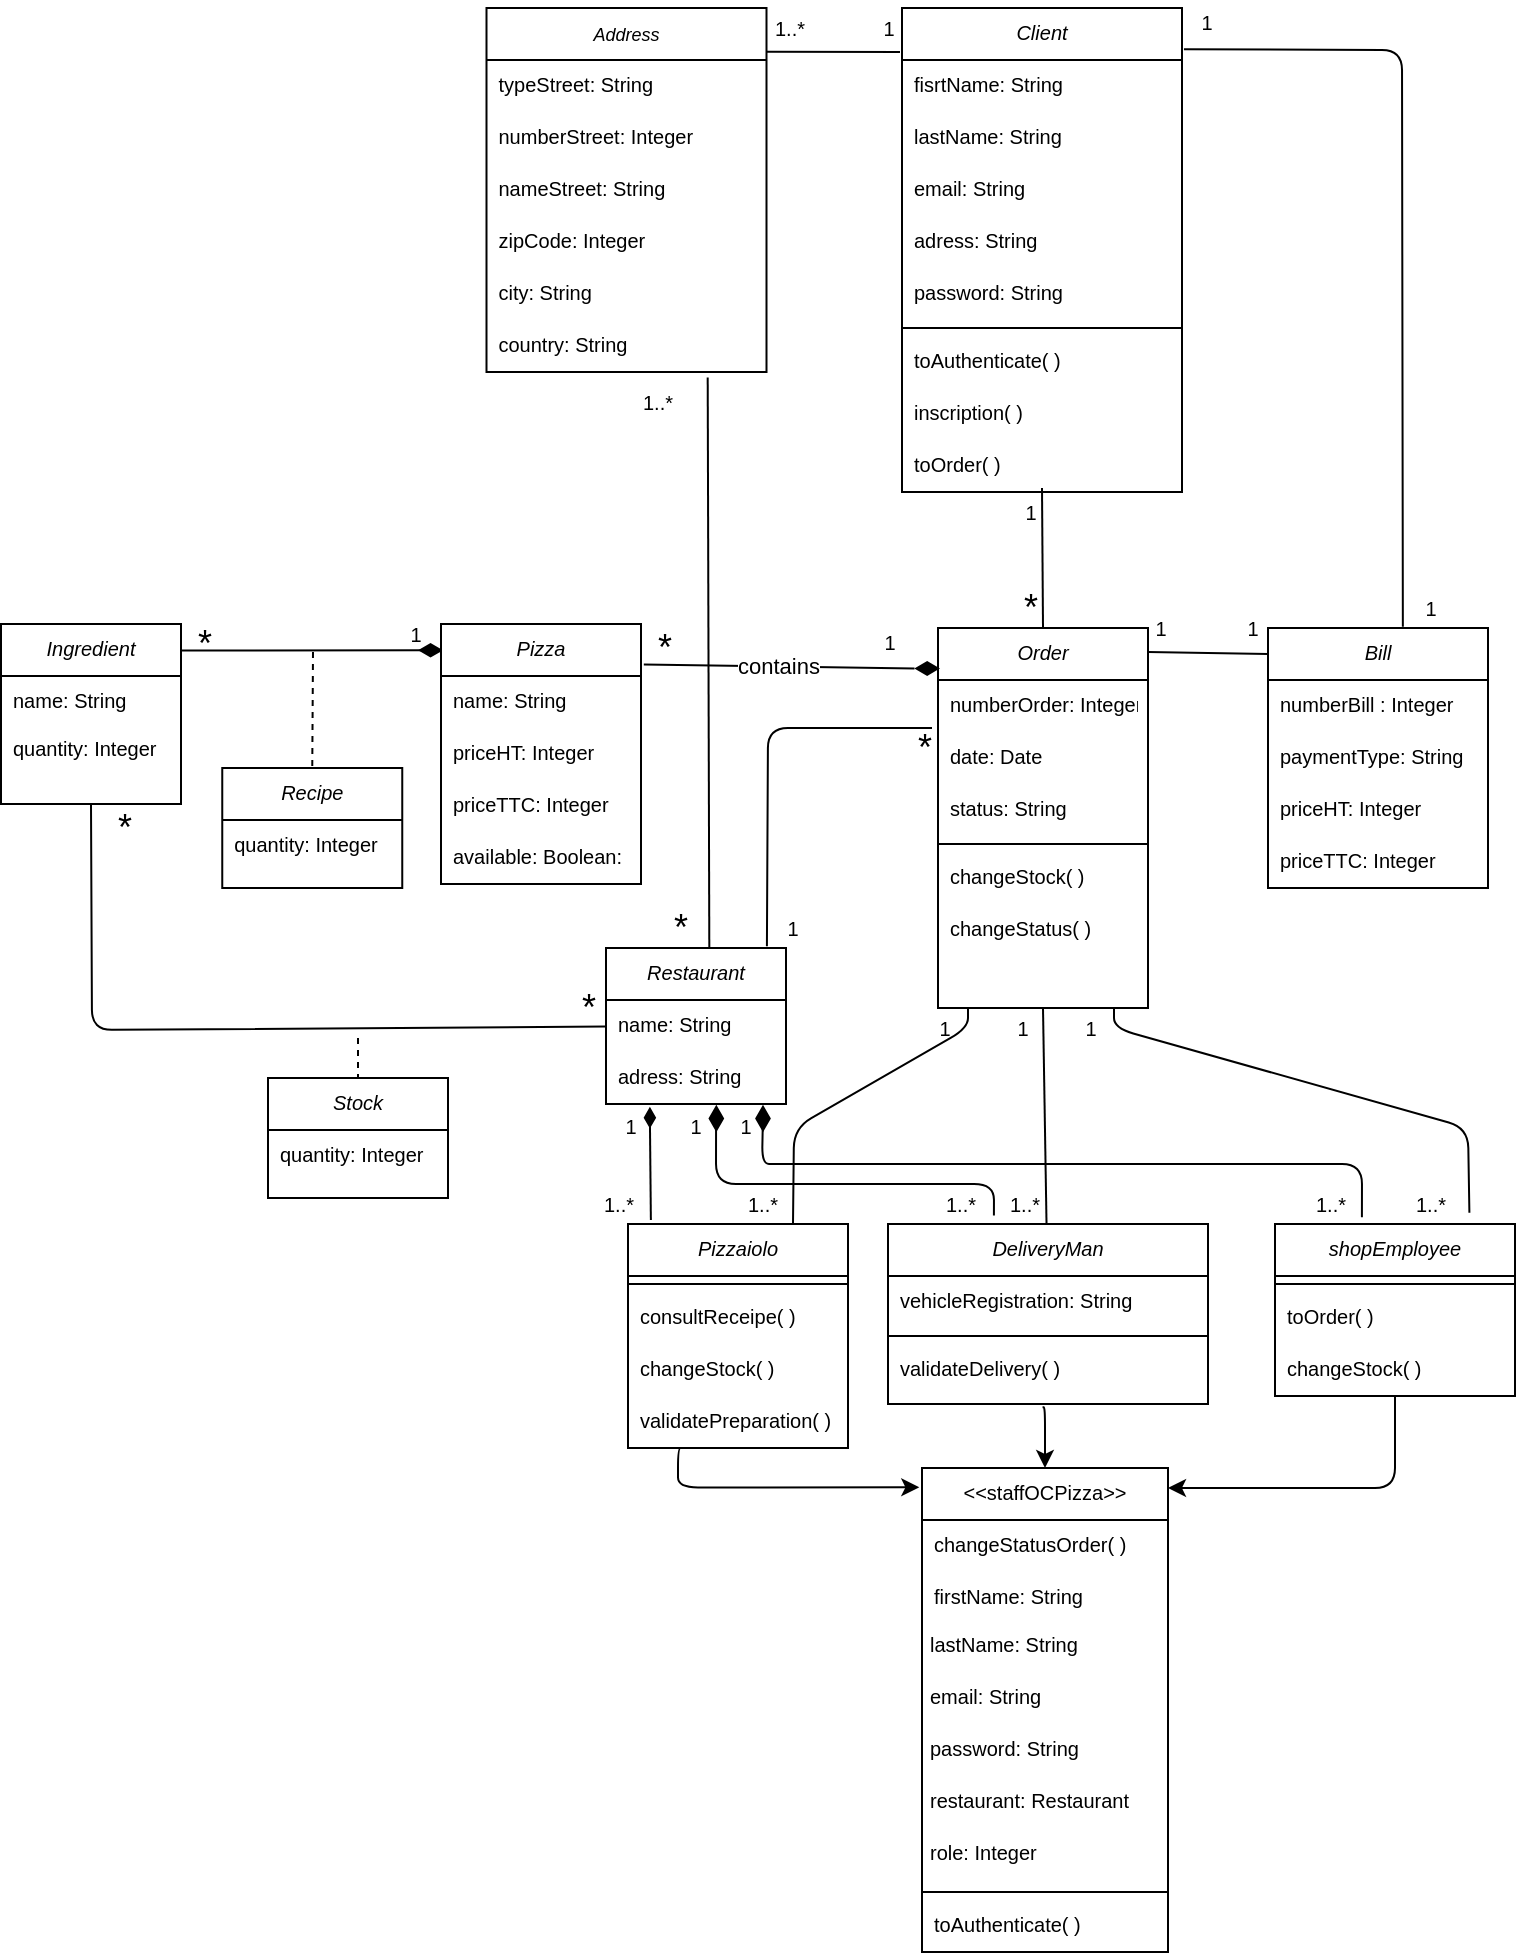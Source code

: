 <mxfile version="13.6.2" type="github"><diagram id="C5RBs43oDa-KdzZeNtuy" name="Page-1"><mxGraphModel dx="820" dy="585" grid="1" gridSize="10" guides="1" tooltips="1" connect="1" arrows="1" fold="1" page="1" pageScale="1" pageWidth="827" pageHeight="1169" math="0" shadow="0"><root><mxCell id="WIyWlLk6GJQsqaUBKTNV-0"/><mxCell id="WIyWlLk6GJQsqaUBKTNV-1" parent="WIyWlLk6GJQsqaUBKTNV-0"/><mxCell id="lugFvvRaNLMIri5eGXb2-1" value="" style="endArrow=none;html=1;entryX=0.613;entryY=-0.005;entryDx=0;entryDy=0;entryPerimeter=0;exitX=1.007;exitY=0.085;exitDx=0;exitDy=0;exitPerimeter=0;" edge="1" parent="WIyWlLk6GJQsqaUBKTNV-1" source="zkfFHV4jXpPFQw0GAbJ--0" target="zkfFHV4jXpPFQw0GAbJ--17"><mxGeometry width="50" height="50" relative="1" as="geometry"><mxPoint x="700" y="200" as="sourcePoint"/><mxPoint x="750" y="150" as="targetPoint"/><Array as="points"><mxPoint x="707" y="31"/></Array></mxGeometry></mxCell><mxCell id="lugFvvRaNLMIri5eGXb2-3" value="" style="endArrow=none;html=1;exitX=0.5;exitY=0;exitDx=0;exitDy=0;" edge="1" parent="WIyWlLk6GJQsqaUBKTNV-1" source="zkfFHV4jXpPFQw0GAbJ--13"><mxGeometry width="50" height="50" relative="1" as="geometry"><mxPoint x="542" y="510" as="sourcePoint"/><mxPoint x="527" y="250" as="targetPoint"/></mxGeometry></mxCell><mxCell id="lugFvvRaNLMIri5eGXb2-5" value="" style="endArrow=none;html=1;exitX=1;exitY=0.063;exitDx=0;exitDy=0;exitPerimeter=0;" edge="1" parent="WIyWlLk6GJQsqaUBKTNV-1" source="zkfFHV4jXpPFQw0GAbJ--13"><mxGeometry width="50" height="50" relative="1" as="geometry"><mxPoint x="670" y="440" as="sourcePoint"/><mxPoint x="640" y="333" as="targetPoint"/></mxGeometry></mxCell><mxCell id="lugFvvRaNLMIri5eGXb2-20" value="contains" style="endArrow=none;html=1;exitX=1.014;exitY=0.156;exitDx=0;exitDy=0;exitPerimeter=0;entryX=1.084;entryY=0.507;entryDx=0;entryDy=0;entryPerimeter=0;" edge="1" parent="WIyWlLk6GJQsqaUBKTNV-1" source="lugFvvRaNLMIri5eGXb2-15" target="lugFvvRaNLMIri5eGXb2-106"><mxGeometry width="50" height="50" relative="1" as="geometry"><mxPoint x="400" y="336" as="sourcePoint"/><mxPoint x="440" y="336" as="targetPoint"/></mxGeometry></mxCell><mxCell id="lugFvvRaNLMIri5eGXb2-25" value="" style="endArrow=none;html=1;exitX=1.005;exitY=0.147;exitDx=0;exitDy=0;exitPerimeter=0;entryX=0.898;entryY=0.507;entryDx=0;entryDy=0;entryPerimeter=0;" edge="1" parent="WIyWlLk6GJQsqaUBKTNV-1" source="lugFvvRaNLMIri5eGXb2-21" target="lugFvvRaNLMIri5eGXb2-108"><mxGeometry width="50" height="50" relative="1" as="geometry"><mxPoint x="210.98" y="328" as="sourcePoint"/><mxPoint x="206.5" y="333" as="targetPoint"/></mxGeometry></mxCell><mxCell id="lugFvvRaNLMIri5eGXb2-30" value="" style="endArrow=none;html=1;fontSize=10;entryX=0.5;entryY=0;entryDx=0;entryDy=0;rounded=1;dashed=1;" edge="1" parent="WIyWlLk6GJQsqaUBKTNV-1" target="lugFvvRaNLMIri5eGXb2-26"><mxGeometry width="50" height="50" relative="1" as="geometry"><mxPoint x="162.5" y="332" as="sourcePoint"/><mxPoint x="186.5" y="262" as="targetPoint"/></mxGeometry></mxCell><mxCell id="lugFvvRaNLMIri5eGXb2-35" value="" style="endArrow=none;html=1;fontSize=10;entryX=0.5;entryY=0;entryDx=0;entryDy=0;dashed=1;" edge="1" target="lugFvvRaNLMIri5eGXb2-32" parent="WIyWlLk6GJQsqaUBKTNV-1"><mxGeometry width="50" height="50" relative="1" as="geometry"><mxPoint x="185" y="525" as="sourcePoint"/><mxPoint x="180" y="415" as="targetPoint"/></mxGeometry></mxCell><mxCell id="lugFvvRaNLMIri5eGXb2-36" value="" style="endArrow=none;html=1;fontSize=10;entryX=0.5;entryY=1;entryDx=0;entryDy=0;" edge="1" parent="WIyWlLk6GJQsqaUBKTNV-1" source="zkfFHV4jXpPFQw0GAbJ--6" target="lugFvvRaNLMIri5eGXb2-21"><mxGeometry width="50" height="50" relative="1" as="geometry"><mxPoint x="90" y="570" as="sourcePoint"/><mxPoint x="140" y="520" as="targetPoint"/><Array as="points"><mxPoint x="52" y="521"/></Array></mxGeometry></mxCell><mxCell id="lugFvvRaNLMIri5eGXb2-37" value="" style="endArrow=none;html=1;fontSize=10;exitX=0.894;exitY=-0.011;exitDx=0;exitDy=0;endSize=1;startSize=1;exitPerimeter=0;" edge="1" parent="WIyWlLk6GJQsqaUBKTNV-1" source="zkfFHV4jXpPFQw0GAbJ--6"><mxGeometry width="50" height="50" relative="1" as="geometry"><mxPoint x="380" y="490" as="sourcePoint"/><mxPoint x="472" y="370" as="targetPoint"/><Array as="points"><mxPoint x="390" y="370"/></Array></mxGeometry></mxCell><mxCell id="lugFvvRaNLMIri5eGXb2-59" value="" style="endArrow=none;html=1;fontSize=10;entryX=0.5;entryY=1;entryDx=0;entryDy=0;" edge="1" parent="WIyWlLk6GJQsqaUBKTNV-1" source="lugFvvRaNLMIri5eGXb2-44" target="zkfFHV4jXpPFQw0GAbJ--13"><mxGeometry width="50" height="50" relative="1" as="geometry"><mxPoint x="510" y="570" as="sourcePoint"/><mxPoint x="560" y="520" as="targetPoint"/></mxGeometry></mxCell><mxCell id="lugFvvRaNLMIri5eGXb2-60" value="" style="endArrow=none;html=1;strokeColor=#000000;fontSize=10;exitX=0.75;exitY=0;exitDx=0;exitDy=0;" edge="1" parent="WIyWlLk6GJQsqaUBKTNV-1" source="lugFvvRaNLMIri5eGXb2-38"><mxGeometry width="50" height="50" relative="1" as="geometry"><mxPoint x="410" y="590" as="sourcePoint"/><mxPoint x="490" y="510" as="targetPoint"/><Array as="points"><mxPoint x="403" y="570"/><mxPoint x="490" y="520"/></Array></mxGeometry></mxCell><mxCell id="lugFvvRaNLMIri5eGXb2-61" value="" style="endArrow=none;html=1;strokeColor=#000000;fontSize=10;exitX=0.81;exitY=-0.066;exitDx=0;exitDy=0;exitPerimeter=0;" edge="1" parent="WIyWlLk6GJQsqaUBKTNV-1" source="lugFvvRaNLMIri5eGXb2-48"><mxGeometry width="50" height="50" relative="1" as="geometry"><mxPoint x="740" y="659" as="sourcePoint"/><mxPoint x="563" y="510" as="targetPoint"/><Array as="points"><mxPoint x="740" y="570"/><mxPoint x="563" y="520"/></Array></mxGeometry></mxCell><mxCell id="lugFvvRaNLMIri5eGXb2-63" value="" style="endArrow=none;html=1;strokeColor=#000000;fontSize=10;exitX=0.331;exitY=-0.047;exitDx=0;exitDy=0;exitPerimeter=0;entryX=0.937;entryY=0.519;entryDx=0;entryDy=0;entryPerimeter=0;" edge="1" parent="WIyWlLk6GJQsqaUBKTNV-1" source="lugFvvRaNLMIri5eGXb2-44" target="lugFvvRaNLMIri5eGXb2-104"><mxGeometry width="50" height="50" relative="1" as="geometry"><mxPoint x="443" y="548" as="sourcePoint"/><mxPoint x="333" y="588" as="targetPoint"/><Array as="points"><mxPoint x="503" y="598"/><mxPoint x="364" y="598"/></Array></mxGeometry></mxCell><mxCell id="lugFvvRaNLMIri5eGXb2-66" value="1" style="text;html=1;strokeColor=none;fillColor=none;align=center;verticalAlign=middle;whiteSpace=wrap;rounded=0;fontSize=10;" vertex="1" parent="WIyWlLk6GJQsqaUBKTNV-1"><mxGeometry x="597.5" y="6.5" width="23" height="20" as="geometry"/></mxCell><mxCell id="lugFvvRaNLMIri5eGXb2-67" value="1" style="text;html=1;strokeColor=none;fillColor=none;align=center;verticalAlign=middle;whiteSpace=wrap;rounded=0;fontSize=10;" vertex="1" parent="WIyWlLk6GJQsqaUBKTNV-1"><mxGeometry x="710" y="300" width="23" height="20" as="geometry"/></mxCell><mxCell id="lugFvvRaNLMIri5eGXb2-68" value="1" style="text;html=1;strokeColor=none;fillColor=none;align=center;verticalAlign=middle;whiteSpace=wrap;rounded=0;fontSize=10;" vertex="1" parent="WIyWlLk6GJQsqaUBKTNV-1"><mxGeometry x="510" y="252" width="23" height="20" as="geometry"/></mxCell><mxCell id="lugFvvRaNLMIri5eGXb2-69" value="&lt;font style=&quot;font-size: 18px&quot;&gt;*&lt;/font&gt;" style="text;html=1;strokeColor=none;fillColor=none;align=center;verticalAlign=middle;whiteSpace=wrap;rounded=0;fontSize=10;" vertex="1" parent="WIyWlLk6GJQsqaUBKTNV-1"><mxGeometry x="510" y="300" width="23" height="20" as="geometry"/></mxCell><mxCell id="lugFvvRaNLMIri5eGXb2-70" value="1" style="text;html=1;strokeColor=none;fillColor=none;align=center;verticalAlign=middle;whiteSpace=wrap;rounded=0;fontSize=10;" vertex="1" parent="WIyWlLk6GJQsqaUBKTNV-1"><mxGeometry x="442.83" y="320.5" width="15.5" height="13" as="geometry"/></mxCell><mxCell id="lugFvvRaNLMIri5eGXb2-71" value="&lt;font style=&quot;font-size: 18px&quot;&gt;*&lt;/font&gt;" style="text;html=1;strokeColor=none;fillColor=none;align=center;verticalAlign=middle;whiteSpace=wrap;rounded=0;fontSize=10;" vertex="1" parent="WIyWlLk6GJQsqaUBKTNV-1"><mxGeometry x="327" y="320" width="23" height="20" as="geometry"/></mxCell><mxCell id="lugFvvRaNLMIri5eGXb2-73" value="1" style="text;html=1;strokeColor=none;fillColor=none;align=center;verticalAlign=middle;whiteSpace=wrap;rounded=0;fontSize=10;" vertex="1" parent="WIyWlLk6GJQsqaUBKTNV-1"><mxGeometry x="620.5" y="310" width="23" height="20" as="geometry"/></mxCell><mxCell id="lugFvvRaNLMIri5eGXb2-74" value="1" style="text;html=1;strokeColor=none;fillColor=none;align=center;verticalAlign=middle;whiteSpace=wrap;rounded=0;fontSize=10;" vertex="1" parent="WIyWlLk6GJQsqaUBKTNV-1"><mxGeometry x="574.5" y="310" width="23" height="20" as="geometry"/></mxCell><mxCell id="lugFvvRaNLMIri5eGXb2-75" value="1" style="text;html=1;strokeColor=none;fillColor=none;align=center;verticalAlign=middle;whiteSpace=wrap;rounded=0;fontSize=10;" vertex="1" parent="WIyWlLk6GJQsqaUBKTNV-1"><mxGeometry x="206.33" y="314.5" width="15.75" height="17" as="geometry"/></mxCell><mxCell id="lugFvvRaNLMIri5eGXb2-77" value="&lt;font style=&quot;font-size: 18px&quot;&gt;*&lt;/font&gt;" style="text;html=1;strokeColor=none;fillColor=none;align=center;verticalAlign=middle;whiteSpace=wrap;rounded=0;fontSize=10;" vertex="1" parent="WIyWlLk6GJQsqaUBKTNV-1"><mxGeometry x="96.5" y="318" width="23" height="20" as="geometry"/></mxCell><mxCell id="lugFvvRaNLMIri5eGXb2-151" value="Address" style="swimlane;fontStyle=2;childLayout=stackLayout;horizontal=1;startSize=26;fillColor=none;horizontalStack=0;resizeParent=1;resizeParentMax=0;resizeLast=0;collapsible=1;marginBottom=0;strokeWidth=1;fontSize=9;" vertex="1" parent="WIyWlLk6GJQsqaUBKTNV-1"><mxGeometry x="249.25" y="10" width="140" height="182" as="geometry"/></mxCell><mxCell id="lugFvvRaNLMIri5eGXb2-152" value="typeStreet: String" style="text;strokeColor=none;fillColor=none;align=left;verticalAlign=top;spacingLeft=4;spacingRight=4;overflow=hidden;rotatable=0;points=[[0,0.5],[1,0.5]];portConstraint=eastwest;fontSize=10;" vertex="1" parent="lugFvvRaNLMIri5eGXb2-151"><mxGeometry y="26" width="140" height="26" as="geometry"/></mxCell><mxCell id="lugFvvRaNLMIri5eGXb2-153" value="numberStreet: Integer" style="text;strokeColor=none;fillColor=none;align=left;verticalAlign=top;spacingLeft=4;spacingRight=4;overflow=hidden;rotatable=0;points=[[0,0.5],[1,0.5]];portConstraint=eastwest;fontSize=10;" vertex="1" parent="lugFvvRaNLMIri5eGXb2-151"><mxGeometry y="52" width="140" height="26" as="geometry"/></mxCell><mxCell id="lugFvvRaNLMIri5eGXb2-154" value="nameStreet: String" style="text;strokeColor=none;fillColor=none;align=left;verticalAlign=top;spacingLeft=4;spacingRight=4;overflow=hidden;rotatable=0;points=[[0,0.5],[1,0.5]];portConstraint=eastwest;fontSize=10;" vertex="1" parent="lugFvvRaNLMIri5eGXb2-151"><mxGeometry y="78" width="140" height="26" as="geometry"/></mxCell><mxCell id="lugFvvRaNLMIri5eGXb2-155" value="zipCode: Integer" style="text;strokeColor=none;fillColor=none;align=left;verticalAlign=top;spacingLeft=4;spacingRight=4;overflow=hidden;rotatable=0;points=[[0,0.5],[1,0.5]];portConstraint=eastwest;fontSize=10;" vertex="1" parent="lugFvvRaNLMIri5eGXb2-151"><mxGeometry y="104" width="140" height="26" as="geometry"/></mxCell><mxCell id="lugFvvRaNLMIri5eGXb2-156" value="city: String" style="text;strokeColor=none;fillColor=none;align=left;verticalAlign=top;spacingLeft=4;spacingRight=4;overflow=hidden;rotatable=0;points=[[0,0.5],[1,0.5]];portConstraint=eastwest;fontSize=10;" vertex="1" parent="lugFvvRaNLMIri5eGXb2-151"><mxGeometry y="130" width="140" height="26" as="geometry"/></mxCell><mxCell id="lugFvvRaNLMIri5eGXb2-157" value="country: String" style="text;strokeColor=none;fillColor=none;align=left;verticalAlign=top;spacingLeft=4;spacingRight=4;overflow=hidden;rotatable=0;points=[[0,0.5],[1,0.5]];portConstraint=eastwest;fontSize=10;" vertex="1" parent="lugFvvRaNLMIri5eGXb2-151"><mxGeometry y="156" width="140" height="26" as="geometry"/></mxCell><mxCell id="lugFvvRaNLMIri5eGXb2-79" value="1" style="text;html=1;strokeColor=none;fillColor=none;align=center;verticalAlign=middle;whiteSpace=wrap;rounded=0;fontSize=10;" vertex="1" parent="WIyWlLk6GJQsqaUBKTNV-1"><mxGeometry x="391" y="460" width="23" height="20" as="geometry"/></mxCell><mxCell id="lugFvvRaNLMIri5eGXb2-80" value="&lt;font style=&quot;font-size: 18px&quot;&gt;*&lt;/font&gt;" style="text;html=1;strokeColor=none;fillColor=none;align=center;verticalAlign=middle;whiteSpace=wrap;rounded=0;fontSize=10;" vertex="1" parent="WIyWlLk6GJQsqaUBKTNV-1"><mxGeometry x="457" y="370" width="23" height="20" as="geometry"/></mxCell><mxCell id="zkfFHV4jXpPFQw0GAbJ--0" value="Client" style="swimlane;fontStyle=2;align=center;verticalAlign=top;childLayout=stackLayout;horizontal=1;startSize=26;horizontalStack=0;resizeParent=1;resizeLast=0;collapsible=1;marginBottom=0;rounded=0;shadow=0;strokeWidth=1;fontSize=10;" parent="WIyWlLk6GJQsqaUBKTNV-1" vertex="1"><mxGeometry x="457" y="10" width="140" height="242" as="geometry"><mxRectangle x="230" y="140" width="160" height="26" as="alternateBounds"/></mxGeometry></mxCell><mxCell id="zkfFHV4jXpPFQw0GAbJ--1" value="fisrtName: String" style="text;align=left;verticalAlign=top;spacingLeft=4;spacingRight=4;overflow=hidden;rotatable=0;points=[[0,0.5],[1,0.5]];portConstraint=eastwest;strokeWidth=1;fontSize=10;" parent="zkfFHV4jXpPFQw0GAbJ--0" vertex="1"><mxGeometry y="26" width="140" height="26" as="geometry"/></mxCell><mxCell id="zkfFHV4jXpPFQw0GAbJ--2" value="lastName: String" style="text;align=left;verticalAlign=top;spacingLeft=4;spacingRight=4;overflow=hidden;rotatable=0;points=[[0,0.5],[1,0.5]];portConstraint=eastwest;rounded=0;shadow=0;html=0;strokeWidth=1;fontSize=10;" parent="zkfFHV4jXpPFQw0GAbJ--0" vertex="1"><mxGeometry y="52" width="140" height="26" as="geometry"/></mxCell><mxCell id="zkfFHV4jXpPFQw0GAbJ--3" value="email: String" style="text;align=left;verticalAlign=top;spacingLeft=4;spacingRight=4;overflow=hidden;rotatable=0;points=[[0,0.5],[1,0.5]];portConstraint=eastwest;rounded=0;shadow=0;html=0;strokeWidth=1;fontSize=10;" parent="zkfFHV4jXpPFQw0GAbJ--0" vertex="1"><mxGeometry y="78" width="140" height="26" as="geometry"/></mxCell><mxCell id="zkfFHV4jXpPFQw0GAbJ--5" value="adress: String" style="text;align=left;verticalAlign=top;spacingLeft=4;spacingRight=4;overflow=hidden;rotatable=0;points=[[0,0.5],[1,0.5]];portConstraint=eastwest;strokeWidth=1;fontSize=10;" parent="zkfFHV4jXpPFQw0GAbJ--0" vertex="1"><mxGeometry y="104" width="140" height="26" as="geometry"/></mxCell><mxCell id="lugFvvRaNLMIri5eGXb2-7" value="password: String" style="text;align=left;verticalAlign=top;spacingLeft=4;spacingRight=4;overflow=hidden;rotatable=0;points=[[0,0.5],[1,0.5]];portConstraint=eastwest;strokeWidth=1;fontSize=10;" vertex="1" parent="zkfFHV4jXpPFQw0GAbJ--0"><mxGeometry y="130" width="140" height="26" as="geometry"/></mxCell><mxCell id="zkfFHV4jXpPFQw0GAbJ--4" value="" style="line;html=1;strokeWidth=1;align=left;verticalAlign=middle;spacingTop=-1;spacingLeft=3;spacingRight=3;rotatable=0;labelPosition=right;points=[];portConstraint=eastwest;" parent="zkfFHV4jXpPFQw0GAbJ--0" vertex="1"><mxGeometry y="156" width="140" height="8" as="geometry"/></mxCell><mxCell id="lugFvvRaNLMIri5eGXb2-8" value="toAuthenticate( )" style="text;align=left;verticalAlign=top;spacingLeft=4;spacingRight=4;overflow=hidden;rotatable=0;points=[[0,0.5],[1,0.5]];portConstraint=eastwest;strokeWidth=1;fontSize=10;" vertex="1" parent="zkfFHV4jXpPFQw0GAbJ--0"><mxGeometry y="164" width="140" height="26" as="geometry"/></mxCell><mxCell id="lugFvvRaNLMIri5eGXb2-115" value="inscription( ) " style="text;align=left;verticalAlign=top;spacingLeft=4;spacingRight=4;overflow=hidden;rotatable=0;points=[[0,0.5],[1,0.5]];portConstraint=eastwest;strokeWidth=1;fontSize=10;" vertex="1" parent="zkfFHV4jXpPFQw0GAbJ--0"><mxGeometry y="190" width="140" height="26" as="geometry"/></mxCell><mxCell id="lugFvvRaNLMIri5eGXb2-116" value="toOrder( )" style="text;align=left;verticalAlign=top;spacingLeft=4;spacingRight=4;overflow=hidden;rotatable=0;points=[[0,0.5],[1,0.5]];portConstraint=eastwest;strokeWidth=1;fontSize=10;" vertex="1" parent="zkfFHV4jXpPFQw0GAbJ--0"><mxGeometry y="216" width="140" height="26" as="geometry"/></mxCell><mxCell id="lugFvvRaNLMIri5eGXb2-81" value="1" style="text;html=1;strokeColor=none;fillColor=none;align=center;verticalAlign=middle;whiteSpace=wrap;rounded=0;fontSize=10;" vertex="1" parent="WIyWlLk6GJQsqaUBKTNV-1"><mxGeometry x="315.5" y="558" width="11" height="22.5" as="geometry"/></mxCell><mxCell id="lugFvvRaNLMIri5eGXb2-84" value="1" style="text;html=1;strokeColor=none;fillColor=none;align=center;verticalAlign=middle;whiteSpace=wrap;rounded=0;fontSize=10;" vertex="1" parent="WIyWlLk6GJQsqaUBKTNV-1"><mxGeometry x="376" y="561.75" width="6" height="15" as="geometry"/></mxCell><mxCell id="lugFvvRaNLMIri5eGXb2-85" value="1" style="text;html=1;strokeColor=none;fillColor=none;align=center;verticalAlign=middle;whiteSpace=wrap;rounded=0;fontSize=10;" vertex="1" parent="WIyWlLk6GJQsqaUBKTNV-1"><mxGeometry x="350" y="561.75" width="8" height="15" as="geometry"/></mxCell><mxCell id="lugFvvRaNLMIri5eGXb2-86" value="" style="endArrow=none;html=1;strokeColor=#000000;fontSize=10;entryX=0.908;entryY=0.519;entryDx=0;entryDy=0;exitX=0.308;exitY=-0.05;exitDx=0;exitDy=0;exitPerimeter=0;entryPerimeter=0;" edge="1" parent="WIyWlLk6GJQsqaUBKTNV-1" target="lugFvvRaNLMIri5eGXb2-105"><mxGeometry width="50" height="50" relative="1" as="geometry"><mxPoint x="686.96" y="614.6" as="sourcePoint"/><mxPoint x="340.5" y="558" as="targetPoint"/><Array as="points"><mxPoint x="687" y="588"/><mxPoint x="401" y="588"/><mxPoint x="387" y="588"/></Array></mxGeometry></mxCell><mxCell id="lugFvvRaNLMIri5eGXb2-88" value="1" style="text;html=1;strokeColor=none;fillColor=none;align=center;verticalAlign=middle;whiteSpace=wrap;rounded=0;fontSize=10;" vertex="1" parent="WIyWlLk6GJQsqaUBKTNV-1"><mxGeometry x="467" y="510" width="23" height="20" as="geometry"/></mxCell><mxCell id="lugFvvRaNLMIri5eGXb2-89" value="1" style="text;html=1;strokeColor=none;fillColor=none;align=center;verticalAlign=middle;whiteSpace=wrap;rounded=0;fontSize=10;" vertex="1" parent="WIyWlLk6GJQsqaUBKTNV-1"><mxGeometry x="506" y="510" width="23" height="20" as="geometry"/></mxCell><mxCell id="lugFvvRaNLMIri5eGXb2-90" value="1" style="text;html=1;strokeColor=none;fillColor=none;align=center;verticalAlign=middle;whiteSpace=wrap;rounded=0;fontSize=10;" vertex="1" parent="WIyWlLk6GJQsqaUBKTNV-1"><mxGeometry x="540" y="510" width="23" height="20" as="geometry"/></mxCell><mxCell id="lugFvvRaNLMIri5eGXb2-92" value="1..*" style="text;html=1;strokeColor=none;fillColor=none;align=center;verticalAlign=middle;whiteSpace=wrap;rounded=0;fontSize=10;" vertex="1" parent="WIyWlLk6GJQsqaUBKTNV-1"><mxGeometry x="376" y="598" width="23" height="20" as="geometry"/></mxCell><mxCell id="lugFvvRaNLMIri5eGXb2-93" value="1..*" style="text;html=1;strokeColor=none;fillColor=none;align=center;verticalAlign=middle;whiteSpace=wrap;rounded=0;fontSize=10;" vertex="1" parent="WIyWlLk6GJQsqaUBKTNV-1"><mxGeometry x="507" y="598" width="23" height="20" as="geometry"/></mxCell><mxCell id="lugFvvRaNLMIri5eGXb2-94" value="1..*" style="text;html=1;strokeColor=none;fillColor=none;align=center;verticalAlign=middle;whiteSpace=wrap;rounded=0;fontSize=10;" vertex="1" parent="WIyWlLk6GJQsqaUBKTNV-1"><mxGeometry x="710" y="598" width="23" height="20" as="geometry"/></mxCell><mxCell id="lugFvvRaNLMIri5eGXb2-96" value="" style="endArrow=none;html=1;strokeColor=#000000;fontSize=10;exitX=0.104;exitY=-0.018;exitDx=0;exitDy=0;exitPerimeter=0;" edge="1" parent="WIyWlLk6GJQsqaUBKTNV-1" source="lugFvvRaNLMIri5eGXb2-38" target="lugFvvRaNLMIri5eGXb2-103"><mxGeometry width="50" height="50" relative="1" as="geometry"><mxPoint x="296" y="638" as="sourcePoint"/><mxPoint x="296" y="578" as="targetPoint"/><Array as="points"/></mxGeometry></mxCell><mxCell id="lugFvvRaNLMIri5eGXb2-103" value="" style="html=1;whiteSpace=wrap;aspect=fixed;shape=isoRectangle;strokeWidth=1;fontSize=10;rotation=90;fillColor=#000000;" vertex="1" parent="WIyWlLk6GJQsqaUBKTNV-1"><mxGeometry x="326.5" y="562.17" width="8.89" height="5.33" as="geometry"/></mxCell><mxCell id="lugFvvRaNLMIri5eGXb2-104" value="" style="html=1;whiteSpace=wrap;aspect=fixed;shape=isoRectangle;strokeWidth=1;fontSize=10;rotation=90;fillColor=#000000;" vertex="1" parent="WIyWlLk6GJQsqaUBKTNV-1"><mxGeometry x="358.33" y="561.75" width="11.67" height="7" as="geometry"/></mxCell><mxCell id="lugFvvRaNLMIri5eGXb2-105" value="" style="html=1;whiteSpace=wrap;aspect=fixed;shape=isoRectangle;strokeWidth=1;fontSize=10;rotation=90;fillColor=#000000;" vertex="1" parent="WIyWlLk6GJQsqaUBKTNV-1"><mxGeometry x="381.66" y="561.75" width="11.67" height="7" as="geometry"/></mxCell><mxCell id="zkfFHV4jXpPFQw0GAbJ--13" value="Order" style="swimlane;fontStyle=2;align=center;verticalAlign=top;childLayout=stackLayout;horizontal=1;startSize=26;horizontalStack=0;resizeParent=1;resizeLast=0;collapsible=1;marginBottom=0;rounded=0;shadow=0;strokeWidth=1;fontSize=10;" parent="WIyWlLk6GJQsqaUBKTNV-1" vertex="1"><mxGeometry x="475" y="320" width="105" height="190" as="geometry"><mxRectangle x="340" y="380" width="170" height="26" as="alternateBounds"/></mxGeometry></mxCell><mxCell id="zkfFHV4jXpPFQw0GAbJ--14" value="numberOrder: Integer" style="text;align=left;verticalAlign=top;spacingLeft=4;spacingRight=4;overflow=hidden;rotatable=0;points=[[0,0.5],[1,0.5]];portConstraint=eastwest;fontSize=10;" parent="zkfFHV4jXpPFQw0GAbJ--13" vertex="1"><mxGeometry y="26" width="105" height="26" as="geometry"/></mxCell><mxCell id="lugFvvRaNLMIri5eGXb2-12" value="date: Date&#xa;" style="text;align=left;verticalAlign=top;spacingLeft=4;spacingRight=4;overflow=hidden;rotatable=0;points=[[0,0.5],[1,0.5]];portConstraint=eastwest;fontSize=10;" vertex="1" parent="zkfFHV4jXpPFQw0GAbJ--13"><mxGeometry y="52" width="105" height="26" as="geometry"/></mxCell><mxCell id="lugFvvRaNLMIri5eGXb2-13" value="status: String" style="text;align=left;verticalAlign=top;spacingLeft=4;spacingRight=4;overflow=hidden;rotatable=0;points=[[0,0.5],[1,0.5]];portConstraint=eastwest;fontSize=10;" vertex="1" parent="zkfFHV4jXpPFQw0GAbJ--13"><mxGeometry y="78" width="105" height="26" as="geometry"/></mxCell><mxCell id="lugFvvRaNLMIri5eGXb2-117" value="" style="line;html=1;strokeWidth=1;align=left;verticalAlign=middle;spacingTop=-1;spacingLeft=3;spacingRight=3;rotatable=0;labelPosition=right;points=[];portConstraint=eastwest;" vertex="1" parent="zkfFHV4jXpPFQw0GAbJ--13"><mxGeometry y="104" width="105" height="8" as="geometry"/></mxCell><mxCell id="lugFvvRaNLMIri5eGXb2-118" value="changeStock( )" style="text;align=left;verticalAlign=top;spacingLeft=4;spacingRight=4;overflow=hidden;rotatable=0;points=[[0,0.5],[1,0.5]];portConstraint=eastwest;fontSize=10;" vertex="1" parent="zkfFHV4jXpPFQw0GAbJ--13"><mxGeometry y="112" width="105" height="26" as="geometry"/></mxCell><mxCell id="lugFvvRaNLMIri5eGXb2-119" value="changeStatus( ) " style="text;align=left;verticalAlign=top;spacingLeft=4;spacingRight=4;overflow=hidden;rotatable=0;points=[[0,0.5],[1,0.5]];portConstraint=eastwest;fontSize=10;" vertex="1" parent="zkfFHV4jXpPFQw0GAbJ--13"><mxGeometry y="138" width="105" height="26" as="geometry"/></mxCell><mxCell id="zkfFHV4jXpPFQw0GAbJ--17" value="Bill" style="swimlane;fontStyle=2;align=center;verticalAlign=top;childLayout=stackLayout;horizontal=1;startSize=26;horizontalStack=0;resizeParent=1;resizeLast=0;collapsible=1;marginBottom=0;rounded=0;shadow=0;strokeWidth=1;fontSize=10;" parent="WIyWlLk6GJQsqaUBKTNV-1" vertex="1"><mxGeometry x="640" y="320" width="110" height="130" as="geometry"><mxRectangle x="550" y="140" width="160" height="26" as="alternateBounds"/></mxGeometry></mxCell><mxCell id="zkfFHV4jXpPFQw0GAbJ--18" value="numberBill : Integer" style="text;align=left;verticalAlign=top;spacingLeft=4;spacingRight=4;overflow=hidden;rotatable=0;points=[[0,0.5],[1,0.5]];portConstraint=eastwest;fontSize=10;" parent="zkfFHV4jXpPFQw0GAbJ--17" vertex="1"><mxGeometry y="26" width="110" height="26" as="geometry"/></mxCell><mxCell id="zkfFHV4jXpPFQw0GAbJ--19" value="paymentType: String" style="text;align=left;verticalAlign=top;spacingLeft=4;spacingRight=4;overflow=hidden;rotatable=0;points=[[0,0.5],[1,0.5]];portConstraint=eastwest;rounded=0;shadow=0;html=0;fontSize=10;" parent="zkfFHV4jXpPFQw0GAbJ--17" vertex="1"><mxGeometry y="52" width="110" height="26" as="geometry"/></mxCell><mxCell id="zkfFHV4jXpPFQw0GAbJ--20" value="priceHT: Integer" style="text;align=left;verticalAlign=top;spacingLeft=4;spacingRight=4;overflow=hidden;rotatable=0;points=[[0,0.5],[1,0.5]];portConstraint=eastwest;rounded=0;shadow=0;html=0;fontSize=10;" parent="zkfFHV4jXpPFQw0GAbJ--17" vertex="1"><mxGeometry y="78" width="110" height="26" as="geometry"/></mxCell><mxCell id="lugFvvRaNLMIri5eGXb2-149" value="priceTTC: Integer" style="text;align=left;verticalAlign=top;spacingLeft=4;spacingRight=4;overflow=hidden;rotatable=0;points=[[0,0.5],[1,0.5]];portConstraint=eastwest;rounded=0;shadow=0;html=0;fontSize=10;" vertex="1" parent="zkfFHV4jXpPFQw0GAbJ--17"><mxGeometry y="104" width="110" height="26" as="geometry"/></mxCell><mxCell id="lugFvvRaNLMIri5eGXb2-106" value="" style="html=1;whiteSpace=wrap;aspect=fixed;shape=isoRectangle;strokeWidth=1;fontSize=10;rotation=-180;fillColor=#000000;" vertex="1" parent="WIyWlLk6GJQsqaUBKTNV-1"><mxGeometry x="464.17" y="337" width="10.83" height="6.5" as="geometry"/></mxCell><mxCell id="lugFvvRaNLMIri5eGXb2-108" value="" style="html=1;whiteSpace=wrap;aspect=fixed;shape=isoRectangle;strokeWidth=1;fontSize=10;rotation=-180;fillColor=#000000;" vertex="1" parent="WIyWlLk6GJQsqaUBKTNV-1"><mxGeometry x="216.03" y="328" width="10.47" height="6.28" as="geometry"/></mxCell><mxCell id="lugFvvRaNLMIri5eGXb2-109" value="&lt;font style=&quot;font-size: 18px&quot;&gt;*&lt;/font&gt;" style="text;html=1;strokeColor=none;fillColor=none;align=center;verticalAlign=middle;whiteSpace=wrap;rounded=0;fontSize=10;" vertex="1" parent="WIyWlLk6GJQsqaUBKTNV-1"><mxGeometry x="56.5" y="410" width="23" height="20" as="geometry"/></mxCell><mxCell id="lugFvvRaNLMIri5eGXb2-110" value="&lt;font style=&quot;font-size: 18px&quot;&gt;*&lt;/font&gt;" style="text;html=1;strokeColor=none;fillColor=none;align=center;verticalAlign=middle;whiteSpace=wrap;rounded=0;fontSize=10;" vertex="1" parent="WIyWlLk6GJQsqaUBKTNV-1"><mxGeometry x="289" y="500" width="23" height="20" as="geometry"/></mxCell><mxCell id="lugFvvRaNLMIri5eGXb2-32" value="Stock" style="swimlane;fontStyle=2;align=center;verticalAlign=top;childLayout=stackLayout;horizontal=1;startSize=26;horizontalStack=0;resizeParent=1;resizeLast=0;collapsible=1;marginBottom=0;rounded=0;shadow=0;strokeWidth=1;fontSize=10;" vertex="1" parent="WIyWlLk6GJQsqaUBKTNV-1"><mxGeometry x="140" y="545" width="90" height="60" as="geometry"><mxRectangle x="550" y="140" width="160" height="26" as="alternateBounds"/></mxGeometry></mxCell><mxCell id="lugFvvRaNLMIri5eGXb2-33" value="quantity: Integer" style="text;align=left;verticalAlign=top;spacingLeft=4;spacingRight=4;overflow=hidden;rotatable=0;points=[[0,0.5],[1,0.5]];portConstraint=eastwest;fontSize=10;" vertex="1" parent="lugFvvRaNLMIri5eGXb2-32"><mxGeometry y="26" width="90" height="26" as="geometry"/></mxCell><mxCell id="lugFvvRaNLMIri5eGXb2-44" value="DeliveryMan" style="swimlane;fontStyle=2;align=center;verticalAlign=top;childLayout=stackLayout;horizontal=1;startSize=26;horizontalStack=0;resizeParent=1;resizeLast=0;collapsible=1;marginBottom=0;rounded=0;shadow=0;strokeWidth=1;fontSize=10;" vertex="1" parent="WIyWlLk6GJQsqaUBKTNV-1"><mxGeometry x="450" y="618" width="160" height="90" as="geometry"><mxRectangle x="130" y="380" width="160" height="26" as="alternateBounds"/></mxGeometry></mxCell><mxCell id="lugFvvRaNLMIri5eGXb2-46" value="vehicleRegistration: String" style="text;align=left;verticalAlign=top;spacingLeft=4;spacingRight=4;overflow=hidden;rotatable=0;points=[[0,0.5],[1,0.5]];portConstraint=eastwest;rounded=0;shadow=0;html=0;fontSize=10;" vertex="1" parent="lugFvvRaNLMIri5eGXb2-44"><mxGeometry y="26" width="160" height="26" as="geometry"/></mxCell><mxCell id="lugFvvRaNLMIri5eGXb2-45" value="" style="line;html=1;strokeWidth=1;align=left;verticalAlign=middle;spacingTop=-1;spacingLeft=3;spacingRight=3;rotatable=0;labelPosition=right;points=[];portConstraint=eastwest;" vertex="1" parent="lugFvvRaNLMIri5eGXb2-44"><mxGeometry y="52" width="160" height="8" as="geometry"/></mxCell><mxCell id="lugFvvRaNLMIri5eGXb2-47" value="validateDelivery( )" style="text;align=left;verticalAlign=top;spacingLeft=4;spacingRight=4;overflow=hidden;rotatable=0;points=[[0,0.5],[1,0.5]];portConstraint=eastwest;rounded=0;shadow=0;html=0;fontSize=10;" vertex="1" parent="lugFvvRaNLMIri5eGXb2-44"><mxGeometry y="60" width="160" height="30" as="geometry"/></mxCell><mxCell id="lugFvvRaNLMIri5eGXb2-38" value="Pizzaiolo" style="swimlane;fontStyle=2;align=center;verticalAlign=top;childLayout=stackLayout;horizontal=1;startSize=26;horizontalStack=0;resizeParent=1;resizeLast=0;collapsible=1;marginBottom=0;rounded=0;shadow=0;strokeWidth=1;fontSize=10;" vertex="1" parent="WIyWlLk6GJQsqaUBKTNV-1"><mxGeometry x="320" y="618" width="110" height="112" as="geometry"><mxRectangle x="130" y="380" width="160" height="26" as="alternateBounds"/></mxGeometry></mxCell><mxCell id="lugFvvRaNLMIri5eGXb2-41" value="" style="line;html=1;strokeWidth=1;align=left;verticalAlign=middle;spacingTop=-1;spacingLeft=3;spacingRight=3;rotatable=0;labelPosition=right;points=[];portConstraint=eastwest;" vertex="1" parent="lugFvvRaNLMIri5eGXb2-38"><mxGeometry y="26" width="110" height="8" as="geometry"/></mxCell><mxCell id="lugFvvRaNLMIri5eGXb2-42" value="consultReceipe( )" style="text;align=left;verticalAlign=top;spacingLeft=4;spacingRight=4;overflow=hidden;rotatable=0;points=[[0,0.5],[1,0.5]];portConstraint=eastwest;rounded=0;shadow=0;html=0;fontSize=10;" vertex="1" parent="lugFvvRaNLMIri5eGXb2-38"><mxGeometry y="34" width="110" height="26" as="geometry"/></mxCell><mxCell id="lugFvvRaNLMIri5eGXb2-139" value="changeStock( )" style="text;align=left;verticalAlign=top;spacingLeft=4;spacingRight=4;overflow=hidden;rotatable=0;points=[[0,0.5],[1,0.5]];portConstraint=eastwest;rounded=0;shadow=0;html=0;fontSize=10;" vertex="1" parent="lugFvvRaNLMIri5eGXb2-38"><mxGeometry y="60" width="110" height="26" as="geometry"/></mxCell><mxCell id="lugFvvRaNLMIri5eGXb2-148" value="validatePreparation( )" style="text;align=left;verticalAlign=top;spacingLeft=4;spacingRight=4;overflow=hidden;rotatable=0;points=[[0,0.5],[1,0.5]];portConstraint=eastwest;rounded=0;shadow=0;html=0;fontSize=10;" vertex="1" parent="lugFvvRaNLMIri5eGXb2-38"><mxGeometry y="86" width="110" height="26" as="geometry"/></mxCell><mxCell id="lugFvvRaNLMIri5eGXb2-48" value="shopEmployee" style="swimlane;fontStyle=2;align=center;verticalAlign=top;childLayout=stackLayout;horizontal=1;startSize=26;horizontalStack=0;resizeParent=1;resizeLast=0;collapsible=1;marginBottom=0;rounded=0;shadow=0;strokeWidth=1;fontSize=10;" vertex="1" parent="WIyWlLk6GJQsqaUBKTNV-1"><mxGeometry x="643.5" y="618" width="120" height="86" as="geometry"><mxRectangle x="130" y="380" width="160" height="26" as="alternateBounds"/></mxGeometry></mxCell><mxCell id="lugFvvRaNLMIri5eGXb2-50" value="" style="line;html=1;strokeWidth=1;align=left;verticalAlign=middle;spacingTop=-1;spacingLeft=3;spacingRight=3;rotatable=0;labelPosition=right;points=[];portConstraint=eastwest;" vertex="1" parent="lugFvvRaNLMIri5eGXb2-48"><mxGeometry y="26" width="120" height="8" as="geometry"/></mxCell><mxCell id="lugFvvRaNLMIri5eGXb2-51" value="toOrder( )" style="text;align=left;verticalAlign=top;spacingLeft=4;spacingRight=4;overflow=hidden;rotatable=0;points=[[0,0.5],[1,0.5]];portConstraint=eastwest;rounded=0;shadow=0;html=0;fontSize=10;" vertex="1" parent="lugFvvRaNLMIri5eGXb2-48"><mxGeometry y="34" width="120" height="26" as="geometry"/></mxCell><mxCell id="lugFvvRaNLMIri5eGXb2-140" value="changeStock( )" style="text;align=left;verticalAlign=top;spacingLeft=4;spacingRight=4;overflow=hidden;rotatable=0;points=[[0,0.5],[1,0.5]];portConstraint=eastwest;rounded=0;shadow=0;html=0;fontSize=10;" vertex="1" parent="lugFvvRaNLMIri5eGXb2-48"><mxGeometry y="60" width="120" height="26" as="geometry"/></mxCell><mxCell id="lugFvvRaNLMIri5eGXb2-52" value="&lt;&lt;staffOCPizza&gt;&gt;" style="swimlane;fontStyle=0;align=center;verticalAlign=top;childLayout=stackLayout;horizontal=1;startSize=26;horizontalStack=0;resizeParent=1;resizeLast=0;collapsible=1;marginBottom=0;rounded=0;shadow=0;strokeWidth=1;fontSize=10;" vertex="1" parent="WIyWlLk6GJQsqaUBKTNV-1"><mxGeometry x="467" y="740" width="123" height="242" as="geometry"><mxRectangle x="130" y="380" width="160" height="26" as="alternateBounds"/></mxGeometry></mxCell><mxCell id="lugFvvRaNLMIri5eGXb2-126" value="changeStatusOrder( )" style="text;align=left;verticalAlign=top;spacingLeft=4;spacingRight=4;overflow=hidden;rotatable=0;points=[[0,0.5],[1,0.5]];portConstraint=eastwest;rounded=0;shadow=0;html=0;fontSize=10;" vertex="1" parent="lugFvvRaNLMIri5eGXb2-52"><mxGeometry y="26" width="123" height="26" as="geometry"/></mxCell><mxCell id="lugFvvRaNLMIri5eGXb2-54" value="firstName: String" style="text;align=left;verticalAlign=top;spacingLeft=4;spacingRight=4;overflow=hidden;rotatable=0;points=[[0,0.5],[1,0.5]];portConstraint=eastwest;rounded=0;shadow=0;html=0;fontSize=10;" vertex="1" parent="lugFvvRaNLMIri5eGXb2-52"><mxGeometry y="52" width="123" height="26" as="geometry"/></mxCell><mxCell id="lugFvvRaNLMIri5eGXb2-55" value="lastName: String" style="text;align=left;verticalAlign=top;spacingLeft=4;spacingRight=4;overflow=hidden;rotatable=0;points=[[0,0.5],[1,0.5]];portConstraint=eastwest;rounded=0;shadow=0;html=0;fontSize=10;spacing=0;" vertex="1" parent="lugFvvRaNLMIri5eGXb2-52"><mxGeometry y="78" width="123" height="26" as="geometry"/></mxCell><mxCell id="lugFvvRaNLMIri5eGXb2-122" value="email: String" style="text;align=left;verticalAlign=top;spacingLeft=4;spacingRight=4;overflow=hidden;rotatable=0;points=[[0,0.5],[1,0.5]];portConstraint=eastwest;rounded=0;shadow=0;html=0;fontSize=10;spacing=0;" vertex="1" parent="lugFvvRaNLMIri5eGXb2-52"><mxGeometry y="104" width="123" height="26" as="geometry"/></mxCell><mxCell id="lugFvvRaNLMIri5eGXb2-114" value="password: String" style="text;align=left;verticalAlign=top;spacingLeft=4;spacingRight=4;overflow=hidden;rotatable=0;points=[[0,0.5],[1,0.5]];portConstraint=eastwest;rounded=0;shadow=0;html=0;fontSize=10;spacing=0;" vertex="1" parent="lugFvvRaNLMIri5eGXb2-52"><mxGeometry y="130" width="123" height="26" as="geometry"/></mxCell><mxCell id="lugFvvRaNLMIri5eGXb2-123" value="restaurant: Restaurant" style="text;align=left;verticalAlign=top;spacingLeft=4;spacingRight=4;overflow=hidden;rotatable=0;points=[[0,0.5],[1,0.5]];portConstraint=eastwest;rounded=0;shadow=0;html=0;fontSize=10;spacing=0;" vertex="1" parent="lugFvvRaNLMIri5eGXb2-52"><mxGeometry y="156" width="123" height="26" as="geometry"/></mxCell><mxCell id="lugFvvRaNLMIri5eGXb2-124" value="role: Integer" style="text;align=left;verticalAlign=top;spacingLeft=4;spacingRight=4;overflow=hidden;rotatable=0;points=[[0,0.5],[1,0.5]];portConstraint=eastwest;rounded=0;shadow=0;html=0;fontSize=10;spacing=0;" vertex="1" parent="lugFvvRaNLMIri5eGXb2-52"><mxGeometry y="182" width="123" height="26" as="geometry"/></mxCell><mxCell id="lugFvvRaNLMIri5eGXb2-113" value="" style="line;html=1;strokeWidth=1;align=left;verticalAlign=middle;spacingTop=-1;spacingLeft=3;spacingRight=3;rotatable=0;labelPosition=right;points=[];portConstraint=eastwest;" vertex="1" parent="lugFvvRaNLMIri5eGXb2-52"><mxGeometry y="208" width="123" height="8" as="geometry"/></mxCell><mxCell id="lugFvvRaNLMIri5eGXb2-125" value="toAuthenticate( )" style="text;align=left;verticalAlign=top;spacingLeft=4;spacingRight=4;overflow=hidden;rotatable=0;points=[[0,0.5],[1,0.5]];portConstraint=eastwest;rounded=0;shadow=0;html=0;fontSize=10;" vertex="1" parent="lugFvvRaNLMIri5eGXb2-52"><mxGeometry y="216" width="123" height="26" as="geometry"/></mxCell><mxCell id="lugFvvRaNLMIri5eGXb2-142" value="" style="edgeStyle=segmentEdgeStyle;endArrow=classic;html=1;strokeColor=#000000;fontSize=9;exitX=0.25;exitY=1;exitDx=0;exitDy=0;entryX=-0.011;entryY=0.04;entryDx=0;entryDy=0;entryPerimeter=0;" edge="1" parent="WIyWlLk6GJQsqaUBKTNV-1" source="lugFvvRaNLMIri5eGXb2-38" target="lugFvvRaNLMIri5eGXb2-52"><mxGeometry width="50" height="50" relative="1" as="geometry"><mxPoint x="330" y="850" as="sourcePoint"/><mxPoint x="460" y="770" as="targetPoint"/><Array as="points"><mxPoint x="345" y="750"/></Array></mxGeometry></mxCell><mxCell id="lugFvvRaNLMIri5eGXb2-144" value="" style="edgeStyle=segmentEdgeStyle;endArrow=classic;html=1;strokeColor=#000000;fontSize=9;entryX=0.5;entryY=0;entryDx=0;entryDy=0;exitX=0.483;exitY=1.054;exitDx=0;exitDy=0;exitPerimeter=0;" edge="1" parent="WIyWlLk6GJQsqaUBKTNV-1" source="lugFvvRaNLMIri5eGXb2-47" target="lugFvvRaNLMIri5eGXb2-52"><mxGeometry width="50" height="50" relative="1" as="geometry"><mxPoint x="630" y="820" as="sourcePoint"/><mxPoint x="680" y="770" as="targetPoint"/></mxGeometry></mxCell><mxCell id="lugFvvRaNLMIri5eGXb2-147" value="" style="edgeStyle=segmentEdgeStyle;endArrow=classic;html=1;strokeColor=#000000;fontSize=9;exitX=0.5;exitY=1;exitDx=0;exitDy=0;" edge="1" parent="WIyWlLk6GJQsqaUBKTNV-1" source="lugFvvRaNLMIri5eGXb2-48"><mxGeometry width="50" height="50" relative="1" as="geometry"><mxPoint x="634.68" y="770" as="sourcePoint"/><mxPoint x="590" y="750" as="targetPoint"/><Array as="points"><mxPoint x="704" y="750"/></Array></mxGeometry></mxCell><mxCell id="lugFvvRaNLMIri5eGXb2-26" value="Recipe" style="swimlane;fontStyle=2;align=center;verticalAlign=top;childLayout=stackLayout;horizontal=1;startSize=26;horizontalStack=0;resizeParent=1;resizeLast=0;collapsible=1;marginBottom=0;rounded=0;shadow=0;strokeWidth=1;fontSize=10;" vertex="1" parent="WIyWlLk6GJQsqaUBKTNV-1"><mxGeometry x="117.13" y="390" width="90" height="60" as="geometry"><mxRectangle x="550" y="140" width="160" height="26" as="alternateBounds"/></mxGeometry></mxCell><mxCell id="lugFvvRaNLMIri5eGXb2-27" value="quantity: Integer" style="text;align=left;verticalAlign=top;spacingLeft=4;spacingRight=4;overflow=hidden;rotatable=0;points=[[0,0.5],[1,0.5]];portConstraint=eastwest;fontSize=10;" vertex="1" parent="lugFvvRaNLMIri5eGXb2-26"><mxGeometry y="26" width="90" height="26" as="geometry"/></mxCell><mxCell id="lugFvvRaNLMIri5eGXb2-21" value="Ingredient" style="swimlane;fontStyle=2;align=center;verticalAlign=top;childLayout=stackLayout;horizontal=1;startSize=26;horizontalStack=0;resizeParent=1;resizeLast=0;collapsible=1;marginBottom=0;rounded=0;shadow=0;strokeWidth=1;fontSize=10;" vertex="1" parent="WIyWlLk6GJQsqaUBKTNV-1"><mxGeometry x="6.5" y="318" width="90" height="90" as="geometry"><mxRectangle x="550" y="140" width="160" height="26" as="alternateBounds"/></mxGeometry></mxCell><mxCell id="lugFvvRaNLMIri5eGXb2-22" value="name: String" style="text;align=left;verticalAlign=top;spacingLeft=4;spacingRight=4;overflow=hidden;rotatable=0;points=[[0,0.5],[1,0.5]];portConstraint=eastwest;fontSize=10;" vertex="1" parent="lugFvvRaNLMIri5eGXb2-21"><mxGeometry y="26" width="90" height="24" as="geometry"/></mxCell><mxCell id="lugFvvRaNLMIri5eGXb2-23" value="quantity: Integer" style="text;align=left;verticalAlign=top;spacingLeft=4;spacingRight=4;overflow=hidden;rotatable=0;points=[[0,0.5],[1,0.5]];portConstraint=eastwest;rounded=0;shadow=0;html=0;fontSize=10;" vertex="1" parent="lugFvvRaNLMIri5eGXb2-21"><mxGeometry y="50" width="90" height="26" as="geometry"/></mxCell><mxCell id="lugFvvRaNLMIri5eGXb2-15" value="Pizza" style="swimlane;fontStyle=2;align=center;verticalAlign=top;childLayout=stackLayout;horizontal=1;startSize=26;horizontalStack=0;resizeParent=1;resizeLast=0;collapsible=1;marginBottom=0;rounded=0;shadow=0;strokeWidth=1;fontSize=10;" vertex="1" parent="WIyWlLk6GJQsqaUBKTNV-1"><mxGeometry x="226.5" y="318" width="100" height="130" as="geometry"><mxRectangle x="550" y="140" width="160" height="26" as="alternateBounds"/></mxGeometry></mxCell><mxCell id="lugFvvRaNLMIri5eGXb2-16" value="name: String" style="text;align=left;verticalAlign=top;spacingLeft=4;spacingRight=4;overflow=hidden;rotatable=0;points=[[0,0.5],[1,0.5]];portConstraint=eastwest;fontSize=10;" vertex="1" parent="lugFvvRaNLMIri5eGXb2-15"><mxGeometry y="26" width="100" height="26" as="geometry"/></mxCell><mxCell id="lugFvvRaNLMIri5eGXb2-17" value="priceHT: Integer" style="text;align=left;verticalAlign=top;spacingLeft=4;spacingRight=4;overflow=hidden;rotatable=0;points=[[0,0.5],[1,0.5]];portConstraint=eastwest;rounded=0;shadow=0;html=0;fontSize=10;" vertex="1" parent="lugFvvRaNLMIri5eGXb2-15"><mxGeometry y="52" width="100" height="26" as="geometry"/></mxCell><mxCell id="lugFvvRaNLMIri5eGXb2-120" value="priceTTC: Integer" style="text;align=left;verticalAlign=top;spacingLeft=4;spacingRight=4;overflow=hidden;rotatable=0;points=[[0,0.5],[1,0.5]];portConstraint=eastwest;rounded=0;shadow=0;html=0;fontSize=10;" vertex="1" parent="lugFvvRaNLMIri5eGXb2-15"><mxGeometry y="78" width="100" height="26" as="geometry"/></mxCell><mxCell id="lugFvvRaNLMIri5eGXb2-121" value="available: Boolean:" style="text;align=left;verticalAlign=top;spacingLeft=4;spacingRight=4;overflow=hidden;rotatable=0;points=[[0,0.5],[1,0.5]];portConstraint=eastwest;fontSize=10;" vertex="1" parent="lugFvvRaNLMIri5eGXb2-15"><mxGeometry y="104" width="100" height="26" as="geometry"/></mxCell><mxCell id="zkfFHV4jXpPFQw0GAbJ--6" value="Restaurant" style="swimlane;fontStyle=2;align=center;verticalAlign=top;childLayout=stackLayout;horizontal=1;startSize=26;horizontalStack=0;resizeParent=1;resizeLast=0;collapsible=1;marginBottom=0;rounded=0;shadow=0;strokeWidth=1;fontSize=10;" parent="WIyWlLk6GJQsqaUBKTNV-1" vertex="1"><mxGeometry x="309" y="480" width="90" height="78" as="geometry"><mxRectangle x="130" y="380" width="160" height="26" as="alternateBounds"/></mxGeometry></mxCell><mxCell id="zkfFHV4jXpPFQw0GAbJ--7" value="name: String" style="text;align=left;verticalAlign=top;spacingLeft=4;spacingRight=4;overflow=hidden;rotatable=0;points=[[0,0.5],[1,0.5]];portConstraint=eastwest;fontSize=10;" parent="zkfFHV4jXpPFQw0GAbJ--6" vertex="1"><mxGeometry y="26" width="90" height="26" as="geometry"/></mxCell><mxCell id="zkfFHV4jXpPFQw0GAbJ--8" value="adress: String" style="text;align=left;verticalAlign=top;spacingLeft=4;spacingRight=4;overflow=hidden;rotatable=0;points=[[0,0.5],[1,0.5]];portConstraint=eastwest;rounded=0;shadow=0;html=0;fontSize=10;" parent="zkfFHV4jXpPFQw0GAbJ--6" vertex="1"><mxGeometry y="52" width="90" height="26" as="geometry"/></mxCell><mxCell id="lugFvvRaNLMIri5eGXb2-163" value="" style="endArrow=none;html=1;exitX=1.001;exitY=0.12;exitDx=0;exitDy=0;exitPerimeter=0;" edge="1" parent="WIyWlLk6GJQsqaUBKTNV-1" source="lugFvvRaNLMIri5eGXb2-151"><mxGeometry width="50" height="50" relative="1" as="geometry"><mxPoint x="430.5" y="160" as="sourcePoint"/><mxPoint x="456" y="32" as="targetPoint"/></mxGeometry></mxCell><mxCell id="lugFvvRaNLMIri5eGXb2-164" value="" style="endArrow=none;html=1;exitX=0.79;exitY=1.107;exitDx=0;exitDy=0;exitPerimeter=0;entryX=0.574;entryY=-0.003;entryDx=0;entryDy=0;entryPerimeter=0;" edge="1" parent="WIyWlLk6GJQsqaUBKTNV-1" source="lugFvvRaNLMIri5eGXb2-157" target="zkfFHV4jXpPFQw0GAbJ--6"><mxGeometry width="50" height="50" relative="1" as="geometry"><mxPoint x="330.43" y="220.004" as="sourcePoint"/><mxPoint x="360" y="430" as="targetPoint"/></mxGeometry></mxCell><mxCell id="lugFvvRaNLMIri5eGXb2-165" value="1..*" style="text;html=1;strokeColor=none;fillColor=none;align=center;verticalAlign=middle;whiteSpace=wrap;rounded=0;fontSize=10;" vertex="1" parent="WIyWlLk6GJQsqaUBKTNV-1"><mxGeometry x="327" y="200" width="15.5" height="13" as="geometry"/></mxCell><mxCell id="lugFvvRaNLMIri5eGXb2-166" value="1" style="text;html=1;strokeColor=none;fillColor=none;align=center;verticalAlign=middle;whiteSpace=wrap;rounded=0;fontSize=10;" vertex="1" parent="WIyWlLk6GJQsqaUBKTNV-1"><mxGeometry x="439.08" y="10" width="23" height="20" as="geometry"/></mxCell><mxCell id="lugFvvRaNLMIri5eGXb2-167" value="1..*" style="text;html=1;strokeColor=none;fillColor=none;align=center;verticalAlign=middle;whiteSpace=wrap;rounded=0;fontSize=10;" vertex="1" parent="WIyWlLk6GJQsqaUBKTNV-1"><mxGeometry x="393.33" y="13.5" width="15.5" height="13" as="geometry"/></mxCell><mxCell id="lugFvvRaNLMIri5eGXb2-168" value="&lt;font style=&quot;font-size: 18px&quot;&gt;*&lt;/font&gt;" style="text;html=1;strokeColor=none;fillColor=none;align=center;verticalAlign=middle;whiteSpace=wrap;rounded=0;fontSize=10;" vertex="1" parent="WIyWlLk6GJQsqaUBKTNV-1"><mxGeometry x="335.39" y="460" width="23" height="20" as="geometry"/></mxCell><mxCell id="lugFvvRaNLMIri5eGXb2-169" value="1..*" style="text;html=1;strokeColor=none;fillColor=none;align=center;verticalAlign=middle;whiteSpace=wrap;rounded=0;fontSize=10;" vertex="1" parent="WIyWlLk6GJQsqaUBKTNV-1"><mxGeometry x="303.5" y="598" width="23" height="20" as="geometry"/></mxCell><mxCell id="lugFvvRaNLMIri5eGXb2-170" value="1..*" style="text;html=1;strokeColor=none;fillColor=none;align=center;verticalAlign=middle;whiteSpace=wrap;rounded=0;fontSize=10;" vertex="1" parent="WIyWlLk6GJQsqaUBKTNV-1"><mxGeometry x="475" y="598" width="23" height="20" as="geometry"/></mxCell><mxCell id="lugFvvRaNLMIri5eGXb2-171" value="1..*" style="text;html=1;strokeColor=none;fillColor=none;align=center;verticalAlign=middle;whiteSpace=wrap;rounded=0;fontSize=10;" vertex="1" parent="WIyWlLk6GJQsqaUBKTNV-1"><mxGeometry x="660" y="598" width="23" height="20" as="geometry"/></mxCell></root></mxGraphModel></diagram></mxfile>